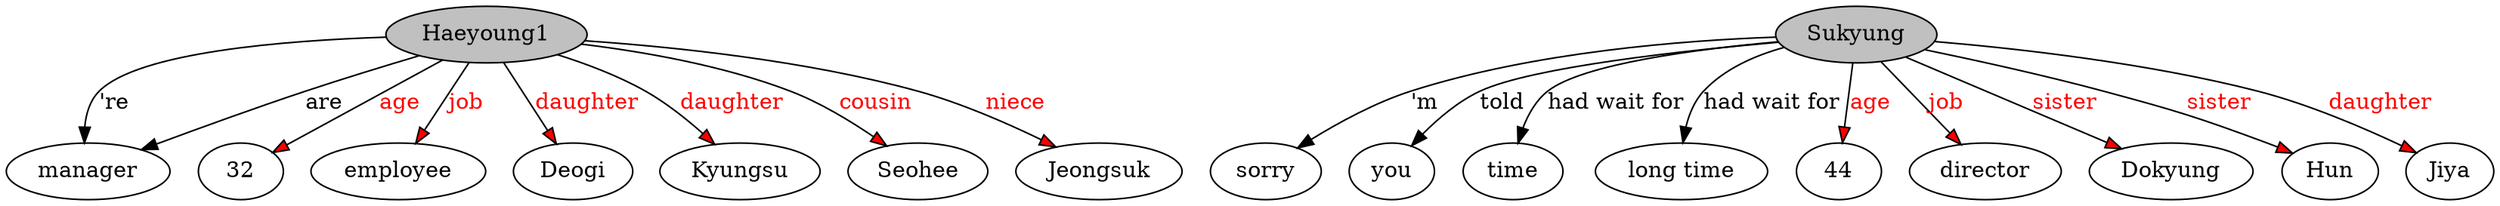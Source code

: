 // The Round Table
digraph {
	0 [label=Haeyoung1 fillcolor=gray style=filled]
	1 [label=manager]
	0 -> 1 [label="'re"]
	0 -> 1 [label=are]
	2 [label=32]
	0 -> 2 [label=age fillcolor=red fontcolor=red style=filled]
	3 [label=employee]
	0 -> 3 [label=job fillcolor=red fontcolor=red style=filled]
	4 [label=Deogi]
	0 -> 4 [label=daughter fillcolor=red fontcolor=red style=filled]
	5 [label=Kyungsu]
	0 -> 5 [label=daughter fillcolor=red fontcolor=red style=filled]
	6 [label=Seohee]
	0 -> 6 [label=cousin fillcolor=red fontcolor=red style=filled]
	7 [label=Jeongsuk]
	0 -> 7 [label=niece fillcolor=red fontcolor=red style=filled]
	8 [label=Sukyung fillcolor=gray style=filled]
	9 [label=sorry]
	8 -> 9 [label="'m"]
	10 [label=you]
	8 -> 10 [label=told]
	11 [label=time]
	8 -> 11 [label="had wait for"]
	12 [label="long time"]
	8 -> 12 [label="had wait for"]
	13 [label=44]
	8 -> 13 [label=age fillcolor=red fontcolor=red style=filled]
	14 [label=director]
	8 -> 14 [label=job fillcolor=red fontcolor=red style=filled]
	15 [label=Dokyung]
	8 -> 15 [label=sister fillcolor=red fontcolor=red style=filled]
	16 [label=Hun]
	8 -> 16 [label=sister fillcolor=red fontcolor=red style=filled]
	17 [label=Jiya]
	8 -> 17 [label=daughter fillcolor=red fontcolor=red style=filled]
}
